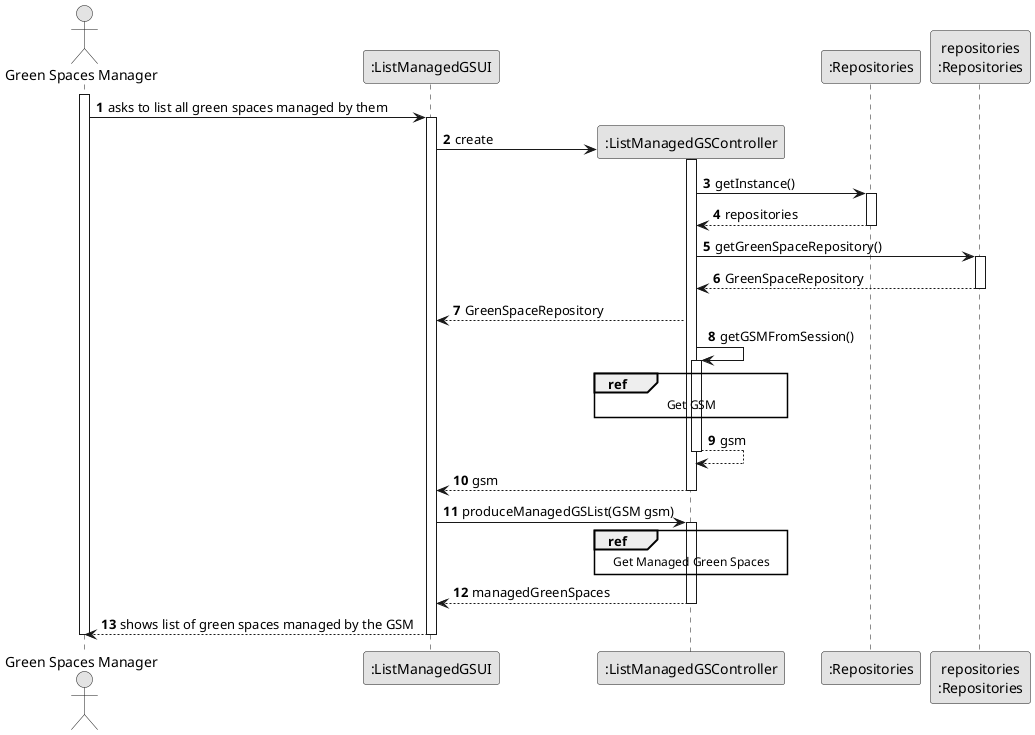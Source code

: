 @startuml
skinparam monochrome true
skinparam packageStyle rectangle
skinparam shadowing false

autonumber

'hide footbox
actor "Green Spaces Manager" as ADM
participant ":ListManagedGSUI" as UI
participant ":ListManagedGSController" as CTRL
participant ":Repositories" as RepositorySingleton
participant "repositories\n:Repositories" as PLAT

activate ADM

        ADM -> UI : asks to list all green spaces managed by them

        activate UI

'            UI --> ADM : requests data (name)
            'create CTRL
            UI -> CTRL** : create

            activate CTRL

                        CTRL -> RepositorySingleton : getInstance()
                                        activate RepositorySingleton

                                            RepositorySingleton --> CTRL: repositories
                                        deactivate RepositorySingleton

                             CTRL -> PLAT : getGreenSpaceRepository()
                                     activate PLAT

                                 PLAT --> CTRL : GreenSpaceRepository
                                 deactivate PLAT
                                 CTRL --> UI : GreenSpaceRepository




                                                                      CTRL -> CTRL : getGSMFromSession()
                                                                      activate CTRL

                                                                      ref over CTRL
                                                                      Get GSM
                                                                      end

                                                                          CTRL --> CTRL : gsm
                                                                      deactivate CTRL

 CTRL --> UI : gsm
 deactivate CTRL



        UI -> CTRL : produceManagedGSList(GSM gsm)
        activate CTRL

            ref over CTRL
            Get Managed Green Spaces
            end

            CTRL --> UI: managedGreenSpaces
            deactivate CTRL
            UI --> ADM: shows list of green spaces managed by the GSM
    deactivate UI

deactivate ADM

@enduml